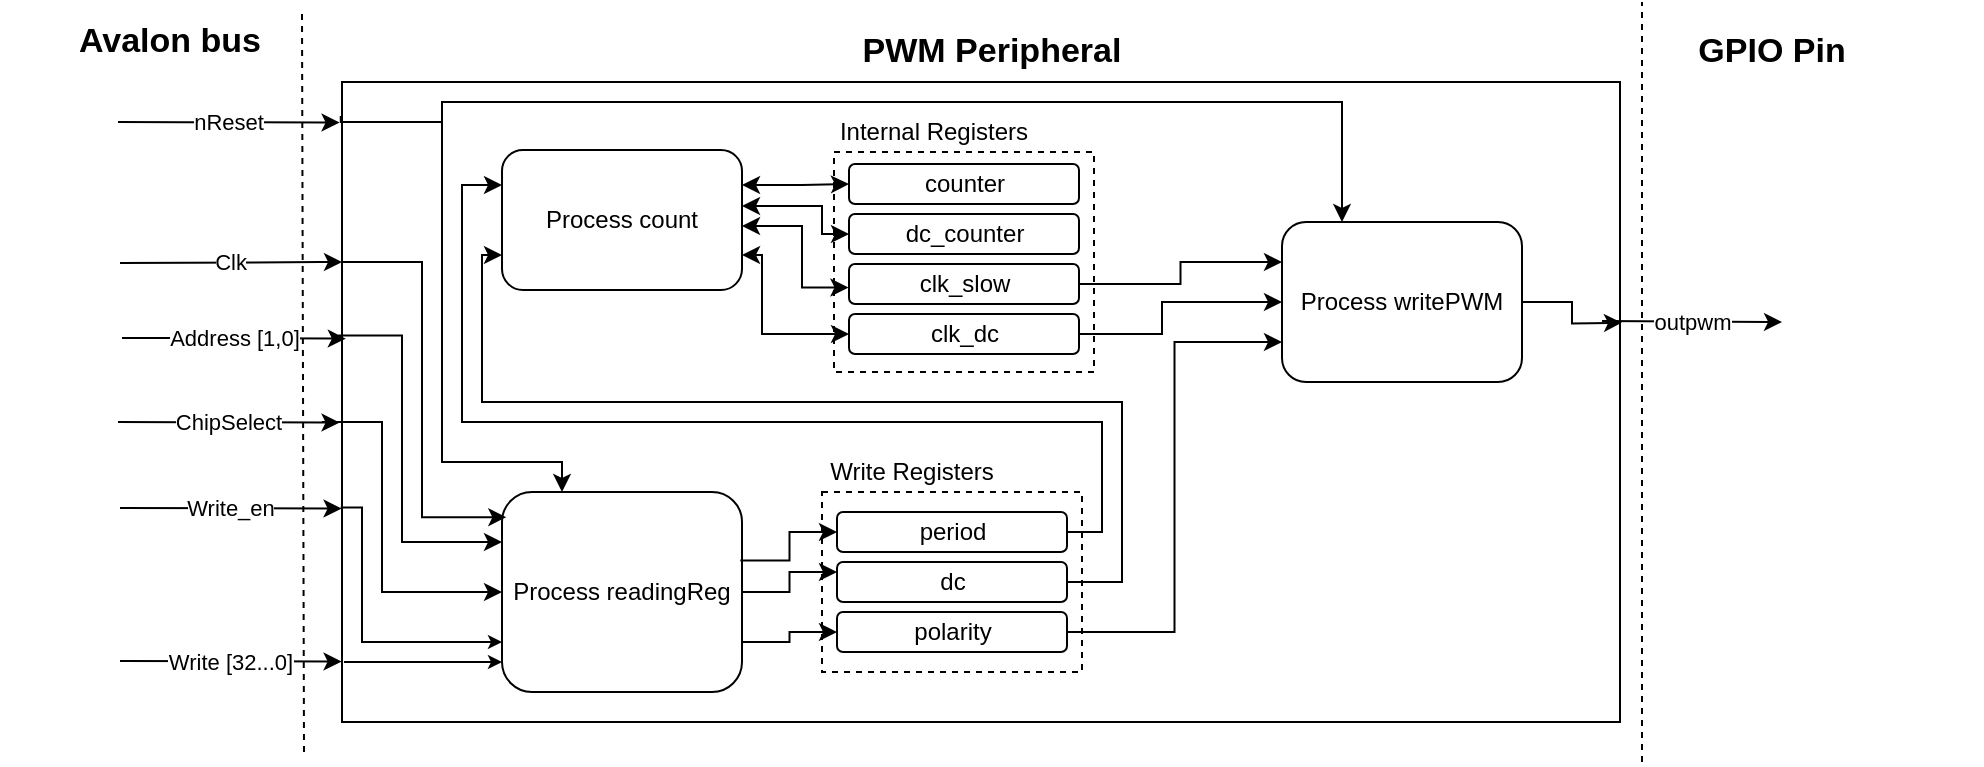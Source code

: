 <mxfile version="12.2.6" type="device" pages="1"><diagram id="VrYNO2kTylsRwFk5Tn-K" name="Page-1"><mxGraphModel dx="1765" dy="525" grid="1" gridSize="10" guides="1" tooltips="1" connect="1" arrows="1" fold="1" page="1" pageScale="1" pageWidth="827" pageHeight="1169" math="0" shadow="0"><root><mxCell id="0"/><mxCell id="1" parent="0"/><mxCell id="_Qvf1op6oFHG7cJz5jOZ-1" value="" style="rounded=0;whiteSpace=wrap;html=1;" parent="1" vertex="1"><mxGeometry x="150" y="80" width="639" height="320" as="geometry"/></mxCell><mxCell id="oDoMMPFl-YSA-sqK_h2E-16" value="" style="group" vertex="1" connectable="0" parent="1"><mxGeometry x="396" y="95" width="130" height="190" as="geometry"/></mxCell><mxCell id="oDoMMPFl-YSA-sqK_h2E-1" value="" style="rounded=0;whiteSpace=wrap;html=1;dashed=1;" vertex="1" parent="oDoMMPFl-YSA-sqK_h2E-16"><mxGeometry y="20" width="130" height="110" as="geometry"/></mxCell><mxCell id="oDoMMPFl-YSA-sqK_h2E-3" value="counter" style="rounded=1;whiteSpace=wrap;html=1;" vertex="1" parent="oDoMMPFl-YSA-sqK_h2E-16"><mxGeometry x="7.5" y="26" width="115" height="20" as="geometry"/></mxCell><mxCell id="oDoMMPFl-YSA-sqK_h2E-4" value="dc_counter" style="rounded=1;whiteSpace=wrap;html=1;" vertex="1" parent="oDoMMPFl-YSA-sqK_h2E-16"><mxGeometry x="7.5" y="51" width="115" height="20" as="geometry"/></mxCell><mxCell id="oDoMMPFl-YSA-sqK_h2E-5" value="clk_slow" style="rounded=1;whiteSpace=wrap;html=1;" vertex="1" parent="oDoMMPFl-YSA-sqK_h2E-16"><mxGeometry x="7.5" y="76" width="115" height="20" as="geometry"/></mxCell><mxCell id="oDoMMPFl-YSA-sqK_h2E-7" value="clk_dc" style="rounded=1;whiteSpace=wrap;html=1;" vertex="1" parent="oDoMMPFl-YSA-sqK_h2E-16"><mxGeometry x="7.5" y="101" width="115" height="20" as="geometry"/></mxCell><mxCell id="oDoMMPFl-YSA-sqK_h2E-15" value="Internal Registers" style="text;html=1;strokeColor=none;fillColor=none;align=center;verticalAlign=middle;whiteSpace=wrap;rounded=0;" vertex="1" parent="oDoMMPFl-YSA-sqK_h2E-16"><mxGeometry width="100" height="20" as="geometry"/></mxCell><mxCell id="_Qvf1op6oFHG7cJz5jOZ-2" value="&lt;font style=&quot;font-size: 17px&quot;&gt;&lt;b&gt;PWM Peripheral&lt;/b&gt;&lt;/font&gt;" style="text;html=1;strokeColor=none;fillColor=none;align=center;verticalAlign=middle;whiteSpace=wrap;rounded=0;" parent="1" vertex="1"><mxGeometry x="369.5" y="55" width="210" height="20" as="geometry"/></mxCell><mxCell id="_Qvf1op6oFHG7cJz5jOZ-3" value="Clk" style="endArrow=classic;html=1;" parent="1" edge="1"><mxGeometry width="50" height="50" relative="1" as="geometry"><mxPoint x="39" y="170.5" as="sourcePoint"/><mxPoint x="150" y="170" as="targetPoint"/><Array as="points"><mxPoint x="149" y="170"/></Array></mxGeometry></mxCell><mxCell id="_Qvf1op6oFHG7cJz5jOZ-4" value="nReset" style="endArrow=classic;html=1;entryX=0.001;entryY=0.141;entryDx=0;entryDy=0;entryPerimeter=0;" parent="1" edge="1"><mxGeometry width="50" height="50" relative="1" as="geometry"><mxPoint x="38" y="100" as="sourcePoint"/><mxPoint x="148.78" y="100.3" as="targetPoint"/></mxGeometry></mxCell><mxCell id="_Qvf1op6oFHG7cJz5jOZ-5" value="Address [1,0]" style="endArrow=classic;html=1;entryX=0.003;entryY=0.401;entryDx=0;entryDy=0;entryPerimeter=0;" parent="1" edge="1" target="_Qvf1op6oFHG7cJz5jOZ-1"><mxGeometry width="50" height="50" relative="1" as="geometry"><mxPoint x="40" y="208" as="sourcePoint"/><mxPoint x="150" y="210" as="targetPoint"/><Array as="points"><mxPoint x="60" y="208"/></Array></mxGeometry></mxCell><mxCell id="_Qvf1op6oFHG7cJz5jOZ-6" value="ChipSelect" style="endArrow=classic;html=1;entryX=0.001;entryY=0.141;entryDx=0;entryDy=0;entryPerimeter=0;" parent="1" edge="1"><mxGeometry width="50" height="50" relative="1" as="geometry"><mxPoint x="38" y="250" as="sourcePoint"/><mxPoint x="148.78" y="250.3" as="targetPoint"/></mxGeometry></mxCell><mxCell id="_Qvf1op6oFHG7cJz5jOZ-7" value="Write_en" style="endArrow=classic;html=1;entryX=0.001;entryY=0.141;entryDx=0;entryDy=0;entryPerimeter=0;" parent="1" edge="1"><mxGeometry width="50" height="50" relative="1" as="geometry"><mxPoint x="39" y="293" as="sourcePoint"/><mxPoint x="149.78" y="293.3" as="targetPoint"/></mxGeometry></mxCell><mxCell id="_Qvf1op6oFHG7cJz5jOZ-8" value="Write [32...0]" style="endArrow=classic;html=1;entryX=0.001;entryY=0.141;entryDx=0;entryDy=0;entryPerimeter=0;" parent="1" edge="1"><mxGeometry width="50" height="50" relative="1" as="geometry"><mxPoint x="39" y="369.5" as="sourcePoint"/><mxPoint x="149.78" y="369.8" as="targetPoint"/></mxGeometry></mxCell><mxCell id="oDoMMPFl-YSA-sqK_h2E-8" value="Process count" style="rounded=1;whiteSpace=wrap;html=1;" vertex="1" parent="1"><mxGeometry x="230" y="114" width="120" height="70" as="geometry"/></mxCell><mxCell id="oDoMMPFl-YSA-sqK_h2E-17" value="" style="group" vertex="1" connectable="0" parent="1"><mxGeometry x="390" y="265" width="130" height="110" as="geometry"/></mxCell><mxCell id="oDoMMPFl-YSA-sqK_h2E-12" value="" style="group" vertex="1" connectable="0" parent="oDoMMPFl-YSA-sqK_h2E-17"><mxGeometry y="20" width="130" height="90" as="geometry"/></mxCell><mxCell id="_Qvf1op6oFHG7cJz5jOZ-9" value="" style="rounded=0;whiteSpace=wrap;html=1;dashed=1;" parent="oDoMMPFl-YSA-sqK_h2E-12" vertex="1"><mxGeometry width="130" height="90" as="geometry"/></mxCell><mxCell id="_Qvf1op6oFHG7cJz5jOZ-14" value="period" style="rounded=1;whiteSpace=wrap;html=1;" parent="oDoMMPFl-YSA-sqK_h2E-12" vertex="1"><mxGeometry x="7.5" y="10" width="115" height="20" as="geometry"/></mxCell><mxCell id="_Qvf1op6oFHG7cJz5jOZ-15" value="dc" style="rounded=1;whiteSpace=wrap;html=1;" parent="oDoMMPFl-YSA-sqK_h2E-12" vertex="1"><mxGeometry x="7.5" y="35" width="115" height="20" as="geometry"/></mxCell><mxCell id="_Qvf1op6oFHG7cJz5jOZ-16" value="polarity" style="rounded=1;whiteSpace=wrap;html=1;" parent="oDoMMPFl-YSA-sqK_h2E-12" vertex="1"><mxGeometry x="7.5" y="60" width="115" height="20" as="geometry"/></mxCell><mxCell id="oDoMMPFl-YSA-sqK_h2E-13" value="Write Registers" style="text;html=1;strokeColor=none;fillColor=none;align=center;verticalAlign=middle;whiteSpace=wrap;rounded=0;" vertex="1" parent="oDoMMPFl-YSA-sqK_h2E-17"><mxGeometry width="90" height="20" as="geometry"/></mxCell><mxCell id="oDoMMPFl-YSA-sqK_h2E-64" style="edgeStyle=orthogonalEdgeStyle;rounded=0;jumpStyle=none;orthogonalLoop=1;jettySize=auto;html=1;exitX=1;exitY=0.5;exitDx=0;exitDy=0;" edge="1" parent="1" source="oDoMMPFl-YSA-sqK_h2E-18"><mxGeometry relative="1" as="geometry"><mxPoint x="790" y="200.333" as="targetPoint"/></mxGeometry></mxCell><mxCell id="oDoMMPFl-YSA-sqK_h2E-18" value="Process writePWM" style="rounded=1;whiteSpace=wrap;html=1;" vertex="1" parent="1"><mxGeometry x="620" y="150" width="120" height="80" as="geometry"/></mxCell><mxCell id="oDoMMPFl-YSA-sqK_h2E-19" value="outpwm" style="endArrow=classic;html=1;" edge="1" parent="1"><mxGeometry width="50" height="50" relative="1" as="geometry"><mxPoint x="780" y="199.5" as="sourcePoint"/><mxPoint x="870" y="200" as="targetPoint"/></mxGeometry></mxCell><mxCell id="oDoMMPFl-YSA-sqK_h2E-9" value="Process readingReg" style="rounded=1;whiteSpace=wrap;html=1;" vertex="1" parent="1"><mxGeometry x="230" y="285" width="120" height="100" as="geometry"/></mxCell><mxCell id="oDoMMPFl-YSA-sqK_h2E-38" value="" style="endArrow=classic;html=1;entryX=0;entryY=0.5;entryDx=0;entryDy=0;edgeStyle=elbowEdgeStyle;rounded=0;" edge="1" parent="1" target="oDoMMPFl-YSA-sqK_h2E-9"><mxGeometry width="50" height="50" relative="1" as="geometry"><mxPoint x="140" y="250" as="sourcePoint"/><mxPoint x="111" y="470" as="targetPoint"/><Array as="points"><mxPoint x="170" y="280"/><mxPoint x="160" y="260"/></Array></mxGeometry></mxCell><mxCell id="oDoMMPFl-YSA-sqK_h2E-39" value="" style="endArrow=classic;html=1;exitX=-0.001;exitY=0.665;exitDx=0;exitDy=0;exitPerimeter=0;entryX=0;entryY=0.75;entryDx=0;entryDy=0;edgeStyle=orthogonalEdgeStyle;rounded=0;endSize=4;startSize=4;" edge="1" parent="1" source="_Qvf1op6oFHG7cJz5jOZ-1" target="oDoMMPFl-YSA-sqK_h2E-9"><mxGeometry width="50" height="50" relative="1" as="geometry"><mxPoint x="171.88" y="263.53" as="sourcePoint"/><mxPoint x="220.777" y="300" as="targetPoint"/><Array as="points"><mxPoint x="160" y="293"/><mxPoint x="160" y="360"/></Array></mxGeometry></mxCell><mxCell id="oDoMMPFl-YSA-sqK_h2E-43" value="" style="endArrow=classic;html=1;exitX=0.993;exitY=0.343;exitDx=0;exitDy=0;exitPerimeter=0;entryX=0;entryY=0.5;entryDx=0;entryDy=0;jumpStyle=none;rounded=0;edgeStyle=orthogonalEdgeStyle;" edge="1" parent="1" source="oDoMMPFl-YSA-sqK_h2E-9" target="_Qvf1op6oFHG7cJz5jOZ-14"><mxGeometry width="50" height="50" relative="1" as="geometry"><mxPoint x="170.88" y="220.03" as="sourcePoint"/><mxPoint x="226.4" y="333.48" as="targetPoint"/></mxGeometry></mxCell><mxCell id="oDoMMPFl-YSA-sqK_h2E-44" value="" style="endArrow=classic;html=1;exitX=1;exitY=0.5;exitDx=0;exitDy=0;entryX=0;entryY=0.25;entryDx=0;entryDy=0;edgeStyle=orthogonalEdgeStyle;rounded=0;" edge="1" parent="1" source="oDoMMPFl-YSA-sqK_h2E-9" target="_Qvf1op6oFHG7cJz5jOZ-15"><mxGeometry width="50" height="50" relative="1" as="geometry"><mxPoint x="331.16" y="350.08" as="sourcePoint"/><mxPoint x="369.5" y="339.5" as="targetPoint"/></mxGeometry></mxCell><mxCell id="oDoMMPFl-YSA-sqK_h2E-45" value="" style="endArrow=classic;html=1;exitX=1;exitY=0.75;exitDx=0;exitDy=0;entryX=0;entryY=0.5;entryDx=0;entryDy=0;edgeStyle=orthogonalEdgeStyle;rounded=0;" edge="1" parent="1" source="oDoMMPFl-YSA-sqK_h2E-9" target="_Qvf1op6oFHG7cJz5jOZ-16"><mxGeometry width="50" height="50" relative="1" as="geometry"><mxPoint x="340.16" y="350.58" as="sourcePoint"/><mxPoint x="378.5" y="340" as="targetPoint"/></mxGeometry></mxCell><mxCell id="oDoMMPFl-YSA-sqK_h2E-53" style="edgeStyle=orthogonalEdgeStyle;rounded=0;jumpStyle=none;orthogonalLoop=1;jettySize=auto;html=1;exitX=1;exitY=0.5;exitDx=0;exitDy=0;entryX=0;entryY=0.75;entryDx=0;entryDy=0;" edge="1" parent="1" source="_Qvf1op6oFHG7cJz5jOZ-15" target="oDoMMPFl-YSA-sqK_h2E-8"><mxGeometry relative="1" as="geometry"><Array as="points"><mxPoint x="540" y="330"/><mxPoint x="540" y="240"/><mxPoint x="220" y="240"/><mxPoint x="220" y="167"/></Array></mxGeometry></mxCell><mxCell id="oDoMMPFl-YSA-sqK_h2E-60" style="edgeStyle=orthogonalEdgeStyle;rounded=0;jumpStyle=none;orthogonalLoop=1;jettySize=auto;html=1;exitX=1;exitY=0.5;exitDx=0;exitDy=0;entryX=0;entryY=0.25;entryDx=0;entryDy=0;" edge="1" parent="1" source="_Qvf1op6oFHG7cJz5jOZ-14" target="oDoMMPFl-YSA-sqK_h2E-8"><mxGeometry relative="1" as="geometry"><Array as="points"><mxPoint x="530" y="305"/><mxPoint x="530" y="250"/><mxPoint x="210" y="250"/><mxPoint x="210" y="132"/></Array></mxGeometry></mxCell><mxCell id="oDoMMPFl-YSA-sqK_h2E-61" style="edgeStyle=orthogonalEdgeStyle;rounded=0;jumpStyle=none;orthogonalLoop=1;jettySize=auto;html=1;exitX=1;exitY=0.5;exitDx=0;exitDy=0;entryX=0;entryY=0.25;entryDx=0;entryDy=0;" edge="1" parent="1" source="oDoMMPFl-YSA-sqK_h2E-5" target="oDoMMPFl-YSA-sqK_h2E-18"><mxGeometry relative="1" as="geometry"/></mxCell><mxCell id="oDoMMPFl-YSA-sqK_h2E-62" style="edgeStyle=orthogonalEdgeStyle;rounded=0;jumpStyle=none;orthogonalLoop=1;jettySize=auto;html=1;exitX=1;exitY=0.5;exitDx=0;exitDy=0;entryX=0;entryY=0.5;entryDx=0;entryDy=0;" edge="1" parent="1" source="oDoMMPFl-YSA-sqK_h2E-7" target="oDoMMPFl-YSA-sqK_h2E-18"><mxGeometry relative="1" as="geometry"><Array as="points"><mxPoint x="560" y="206"/><mxPoint x="560" y="190"/></Array></mxGeometry></mxCell><mxCell id="oDoMMPFl-YSA-sqK_h2E-63" style="edgeStyle=orthogonalEdgeStyle;rounded=0;jumpStyle=none;orthogonalLoop=1;jettySize=auto;html=1;exitX=1;exitY=0.5;exitDx=0;exitDy=0;entryX=0;entryY=0.75;entryDx=0;entryDy=0;" edge="1" parent="1" source="_Qvf1op6oFHG7cJz5jOZ-16" target="oDoMMPFl-YSA-sqK_h2E-18"><mxGeometry relative="1" as="geometry"/></mxCell><mxCell id="oDoMMPFl-YSA-sqK_h2E-69" value="" style="endArrow=classic;html=1;exitX=-0.001;exitY=0.053;exitDx=0;exitDy=0;exitPerimeter=0;entryX=0.25;entryY=0;entryDx=0;entryDy=0;edgeStyle=orthogonalEdgeStyle;rounded=0;" edge="1" parent="1" source="_Qvf1op6oFHG7cJz5jOZ-1" target="oDoMMPFl-YSA-sqK_h2E-18"><mxGeometry width="50" height="50" relative="1" as="geometry"><mxPoint x="60" y="520" as="sourcePoint"/><mxPoint x="110" y="470" as="targetPoint"/><Array as="points"><mxPoint x="150" y="100"/><mxPoint x="200" y="100"/><mxPoint x="200" y="90"/><mxPoint x="650" y="90"/></Array></mxGeometry></mxCell><mxCell id="oDoMMPFl-YSA-sqK_h2E-70" value="" style="endArrow=classic;html=1;entryX=0.25;entryY=0;entryDx=0;entryDy=0;edgeStyle=orthogonalEdgeStyle;rounded=0;" edge="1" parent="1" target="oDoMMPFl-YSA-sqK_h2E-9"><mxGeometry width="50" height="50" relative="1" as="geometry"><mxPoint x="190" y="100" as="sourcePoint"/><mxPoint x="110" y="470" as="targetPoint"/><Array as="points"><mxPoint x="200" y="100"/><mxPoint x="200" y="270"/><mxPoint x="260" y="270"/></Array></mxGeometry></mxCell><mxCell id="oDoMMPFl-YSA-sqK_h2E-71" value="&lt;font style=&quot;font-size: 17px&quot;&gt;&lt;b&gt;GPIO Pin&lt;/b&gt;&lt;/font&gt;" style="text;html=1;strokeColor=none;fillColor=none;align=center;verticalAlign=middle;whiteSpace=wrap;rounded=0;" vertex="1" parent="1"><mxGeometry x="760" y="55" width="210" height="20" as="geometry"/></mxCell><mxCell id="oDoMMPFl-YSA-sqK_h2E-73" value="" style="endArrow=none;dashed=1;html=1;" edge="1" parent="1"><mxGeometry width="50" height="50" relative="1" as="geometry"><mxPoint x="800" y="420" as="sourcePoint"/><mxPoint x="800" y="40" as="targetPoint"/></mxGeometry></mxCell><mxCell id="oDoMMPFl-YSA-sqK_h2E-74" value="&lt;font style=&quot;font-size: 17px&quot;&gt;&lt;b&gt;Avalon bus&lt;/b&gt;&lt;/font&gt;" style="text;html=1;strokeColor=none;fillColor=none;align=center;verticalAlign=middle;whiteSpace=wrap;rounded=0;" vertex="1" parent="1"><mxGeometry x="-21" y="50" width="170" height="20" as="geometry"/></mxCell><mxCell id="oDoMMPFl-YSA-sqK_h2E-75" value="" style="endArrow=none;dashed=1;html=1;" edge="1" parent="1"><mxGeometry width="50" height="50" relative="1" as="geometry"><mxPoint x="131" y="415" as="sourcePoint"/><mxPoint x="130" y="45" as="targetPoint"/></mxGeometry></mxCell><mxCell id="oDoMMPFl-YSA-sqK_h2E-78" value="" style="endArrow=classic;html=1;exitX=-0.003;exitY=0.396;exitDx=0;exitDy=0;exitPerimeter=0;entryX=0;entryY=0.25;entryDx=0;entryDy=0;edgeStyle=elbowEdgeStyle;rounded=0;" edge="1" parent="1" source="_Qvf1op6oFHG7cJz5jOZ-1" target="oDoMMPFl-YSA-sqK_h2E-9"><mxGeometry width="50" height="50" relative="1" as="geometry"><mxPoint x="171.833" y="265.333" as="sourcePoint"/><mxPoint x="220.167" y="315.333" as="targetPoint"/><Array as="points"><mxPoint x="180" y="280"/><mxPoint x="190" y="290"/></Array></mxGeometry></mxCell><mxCell id="oDoMMPFl-YSA-sqK_h2E-80" value="" style="endArrow=classic;html=1;entryX=0.018;entryY=0.126;entryDx=0;entryDy=0;entryPerimeter=0;edgeStyle=orthogonalEdgeStyle;rounded=0;" edge="1" parent="1" target="oDoMMPFl-YSA-sqK_h2E-9"><mxGeometry width="50" height="50" relative="1" as="geometry"><mxPoint x="150" y="170" as="sourcePoint"/><mxPoint x="110" y="440" as="targetPoint"/><Array as="points"><mxPoint x="190" y="170"/><mxPoint x="190" y="298"/></Array></mxGeometry></mxCell><mxCell id="oDoMMPFl-YSA-sqK_h2E-59" style="edgeStyle=orthogonalEdgeStyle;rounded=0;jumpStyle=none;orthogonalLoop=1;jettySize=auto;html=1;exitX=1;exitY=0.25;exitDx=0;exitDy=0;entryX=0;entryY=0.5;entryDx=0;entryDy=0;startArrow=classic;startFill=1;" edge="1" parent="1" source="oDoMMPFl-YSA-sqK_h2E-8" target="oDoMMPFl-YSA-sqK_h2E-3"><mxGeometry relative="1" as="geometry"><Array as="points"><mxPoint x="380" y="132"/><mxPoint x="380" y="131"/></Array></mxGeometry></mxCell><mxCell id="oDoMMPFl-YSA-sqK_h2E-83" style="edgeStyle=orthogonalEdgeStyle;rounded=0;jumpStyle=none;orthogonalLoop=1;jettySize=auto;html=1;entryX=0;entryY=0.5;entryDx=0;entryDy=0;startArrow=classic;startFill=1;" edge="1" parent="1" source="oDoMMPFl-YSA-sqK_h2E-8" target="oDoMMPFl-YSA-sqK_h2E-4"><mxGeometry relative="1" as="geometry"><mxPoint x="353" y="142" as="sourcePoint"/><mxPoint x="413.241" y="141.103" as="targetPoint"/><Array as="points"><mxPoint x="390" y="142"/><mxPoint x="390" y="156"/></Array></mxGeometry></mxCell><mxCell id="oDoMMPFl-YSA-sqK_h2E-54" style="edgeStyle=orthogonalEdgeStyle;rounded=0;jumpStyle=none;orthogonalLoop=1;jettySize=auto;html=1;startArrow=classic;startFill=1;exitX=1;exitY=0.75;exitDx=0;exitDy=0;" edge="1" parent="1" source="oDoMMPFl-YSA-sqK_h2E-8" target="oDoMMPFl-YSA-sqK_h2E-7"><mxGeometry relative="1" as="geometry"><mxPoint x="360" y="165" as="sourcePoint"/><mxPoint x="380" y="206" as="targetPoint"/><Array as="points"><mxPoint x="360" y="166"/><mxPoint x="360" y="206"/></Array></mxGeometry></mxCell><mxCell id="oDoMMPFl-YSA-sqK_h2E-55" style="edgeStyle=orthogonalEdgeStyle;rounded=0;jumpStyle=none;orthogonalLoop=1;jettySize=auto;html=1;entryX=0;entryY=0.5;entryDx=0;entryDy=0;startArrow=classic;startFill=1;" edge="1" parent="1" source="oDoMMPFl-YSA-sqK_h2E-8"><mxGeometry relative="1" as="geometry"><mxPoint x="360" y="152" as="sourcePoint"/><mxPoint x="403.241" y="182.759" as="targetPoint"/><Array as="points"><mxPoint x="380" y="152"/><mxPoint x="380" y="183"/></Array></mxGeometry></mxCell><mxCell id="oDoMMPFl-YSA-sqK_h2E-84" value="" style="endArrow=classic;html=1;edgeStyle=orthogonalEdgeStyle;rounded=0;endSize=4;startSize=4;" edge="1" parent="1"><mxGeometry width="50" height="50" relative="1" as="geometry"><mxPoint x="151" y="370" as="sourcePoint"/><mxPoint x="230" y="370" as="targetPoint"/><Array as="points"><mxPoint x="151" y="370"/></Array></mxGeometry></mxCell></root></mxGraphModel></diagram></mxfile>
